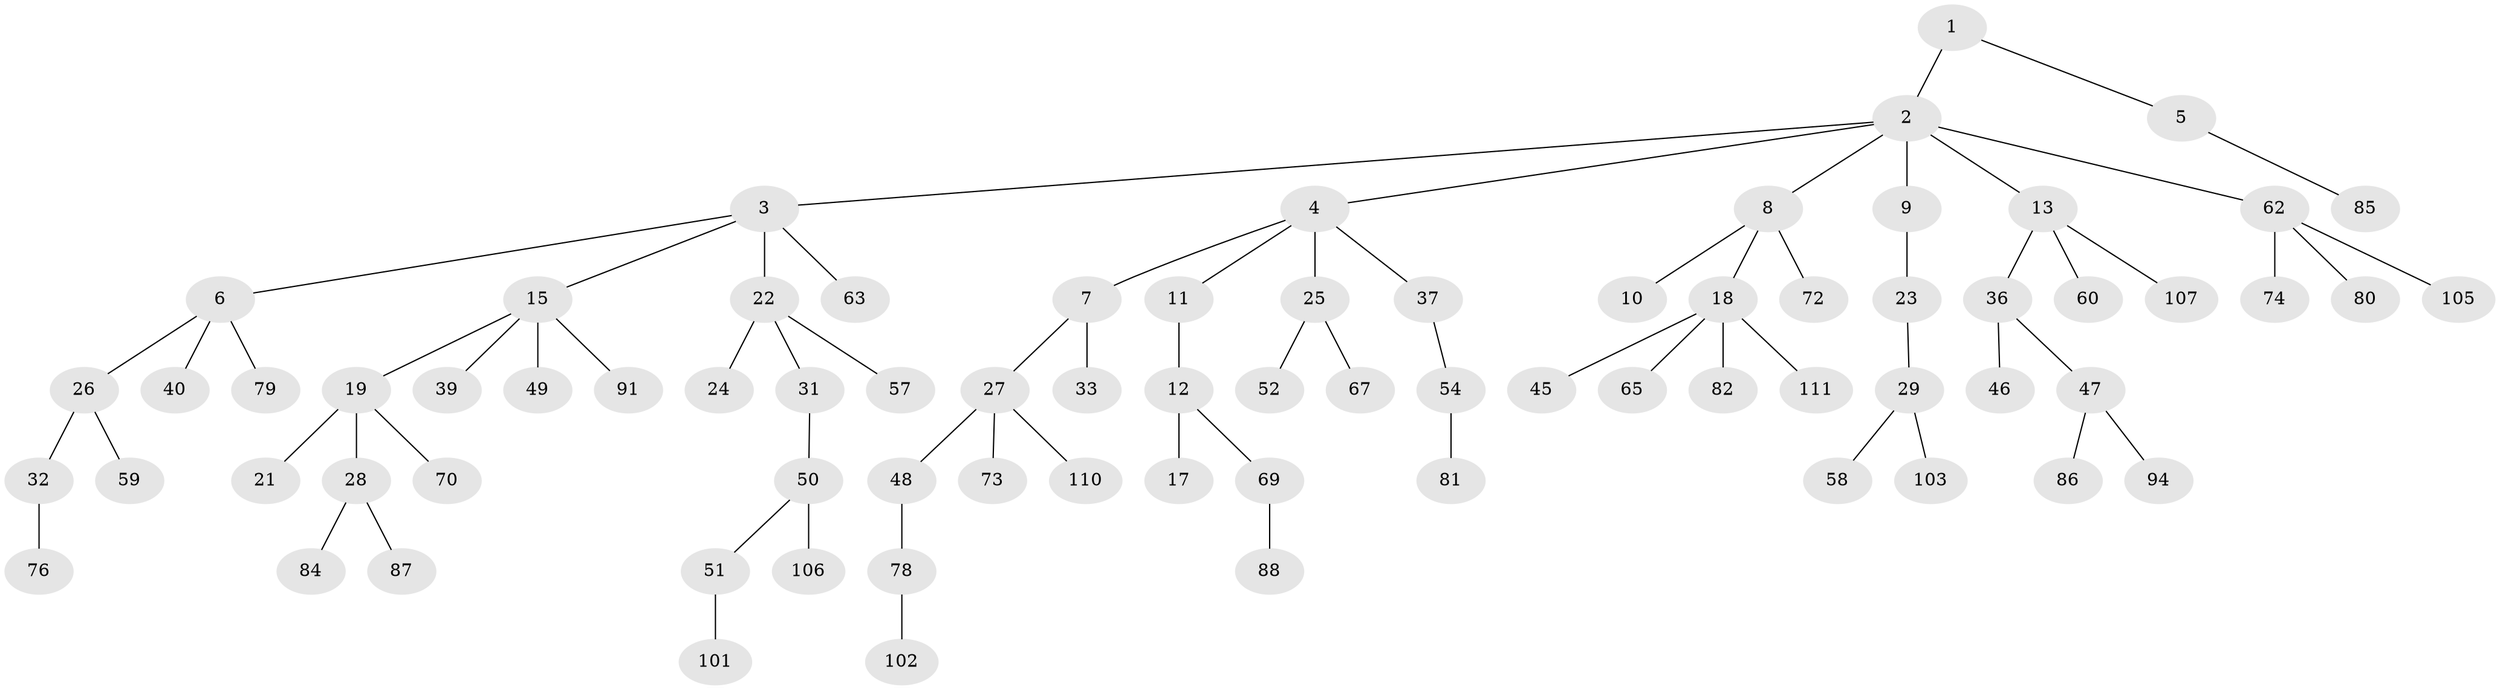 // original degree distribution, {2: 0.26126126126126126, 8: 0.009009009009009009, 5: 0.02702702702702703, 6: 0.018018018018018018, 3: 0.10810810810810811, 1: 0.4954954954954955, 4: 0.08108108108108109}
// Generated by graph-tools (version 1.1) at 2025/42/03/06/25 10:42:05]
// undirected, 76 vertices, 75 edges
graph export_dot {
graph [start="1"]
  node [color=gray90,style=filled];
  1;
  2 [super="+14"];
  3 [super="+43"];
  4 [super="+71"];
  5 [super="+75"];
  6 [super="+53"];
  7;
  8 [super="+38"];
  9 [super="+56"];
  10;
  11;
  12 [super="+92"];
  13 [super="+16"];
  15 [super="+95"];
  17;
  18 [super="+20"];
  19;
  21;
  22 [super="+30"];
  23;
  24 [super="+93"];
  25 [super="+42"];
  26 [super="+55"];
  27 [super="+34"];
  28 [super="+66"];
  29 [super="+35"];
  31;
  32 [super="+100"];
  33 [super="+104"];
  36 [super="+44"];
  37;
  39 [super="+41"];
  40;
  45;
  46;
  47 [super="+109"];
  48 [super="+97"];
  49 [super="+68"];
  50 [super="+89"];
  51 [super="+61"];
  52;
  54 [super="+108"];
  57 [super="+99"];
  58;
  59 [super="+90"];
  60;
  62 [super="+64"];
  63;
  65;
  67;
  69;
  70 [super="+96"];
  72 [super="+77"];
  73;
  74 [super="+83"];
  76;
  78;
  79;
  80;
  81 [super="+98"];
  82;
  84;
  85;
  86;
  87;
  88;
  91;
  94;
  101;
  102;
  103;
  105;
  106;
  107;
  110;
  111;
  1 -- 2;
  1 -- 5;
  2 -- 3;
  2 -- 4;
  2 -- 8;
  2 -- 9;
  2 -- 13;
  2 -- 62;
  3 -- 6;
  3 -- 15;
  3 -- 22;
  3 -- 63;
  4 -- 7;
  4 -- 11;
  4 -- 25;
  4 -- 37;
  5 -- 85;
  6 -- 26;
  6 -- 40;
  6 -- 79;
  7 -- 27;
  7 -- 33;
  8 -- 10;
  8 -- 18;
  8 -- 72;
  9 -- 23;
  11 -- 12;
  12 -- 17;
  12 -- 69;
  13 -- 36;
  13 -- 60;
  13 -- 107;
  15 -- 19;
  15 -- 39;
  15 -- 49;
  15 -- 91;
  18 -- 45;
  18 -- 82;
  18 -- 65;
  18 -- 111;
  19 -- 21;
  19 -- 28;
  19 -- 70;
  22 -- 24;
  22 -- 57;
  22 -- 31;
  23 -- 29;
  25 -- 67;
  25 -- 52;
  26 -- 32;
  26 -- 59;
  27 -- 48;
  27 -- 110;
  27 -- 73;
  28 -- 87;
  28 -- 84;
  29 -- 103;
  29 -- 58;
  31 -- 50;
  32 -- 76;
  36 -- 47;
  36 -- 46;
  37 -- 54;
  47 -- 86;
  47 -- 94;
  48 -- 78;
  50 -- 51;
  50 -- 106;
  51 -- 101;
  54 -- 81;
  62 -- 80;
  62 -- 105;
  62 -- 74;
  69 -- 88;
  78 -- 102;
}
